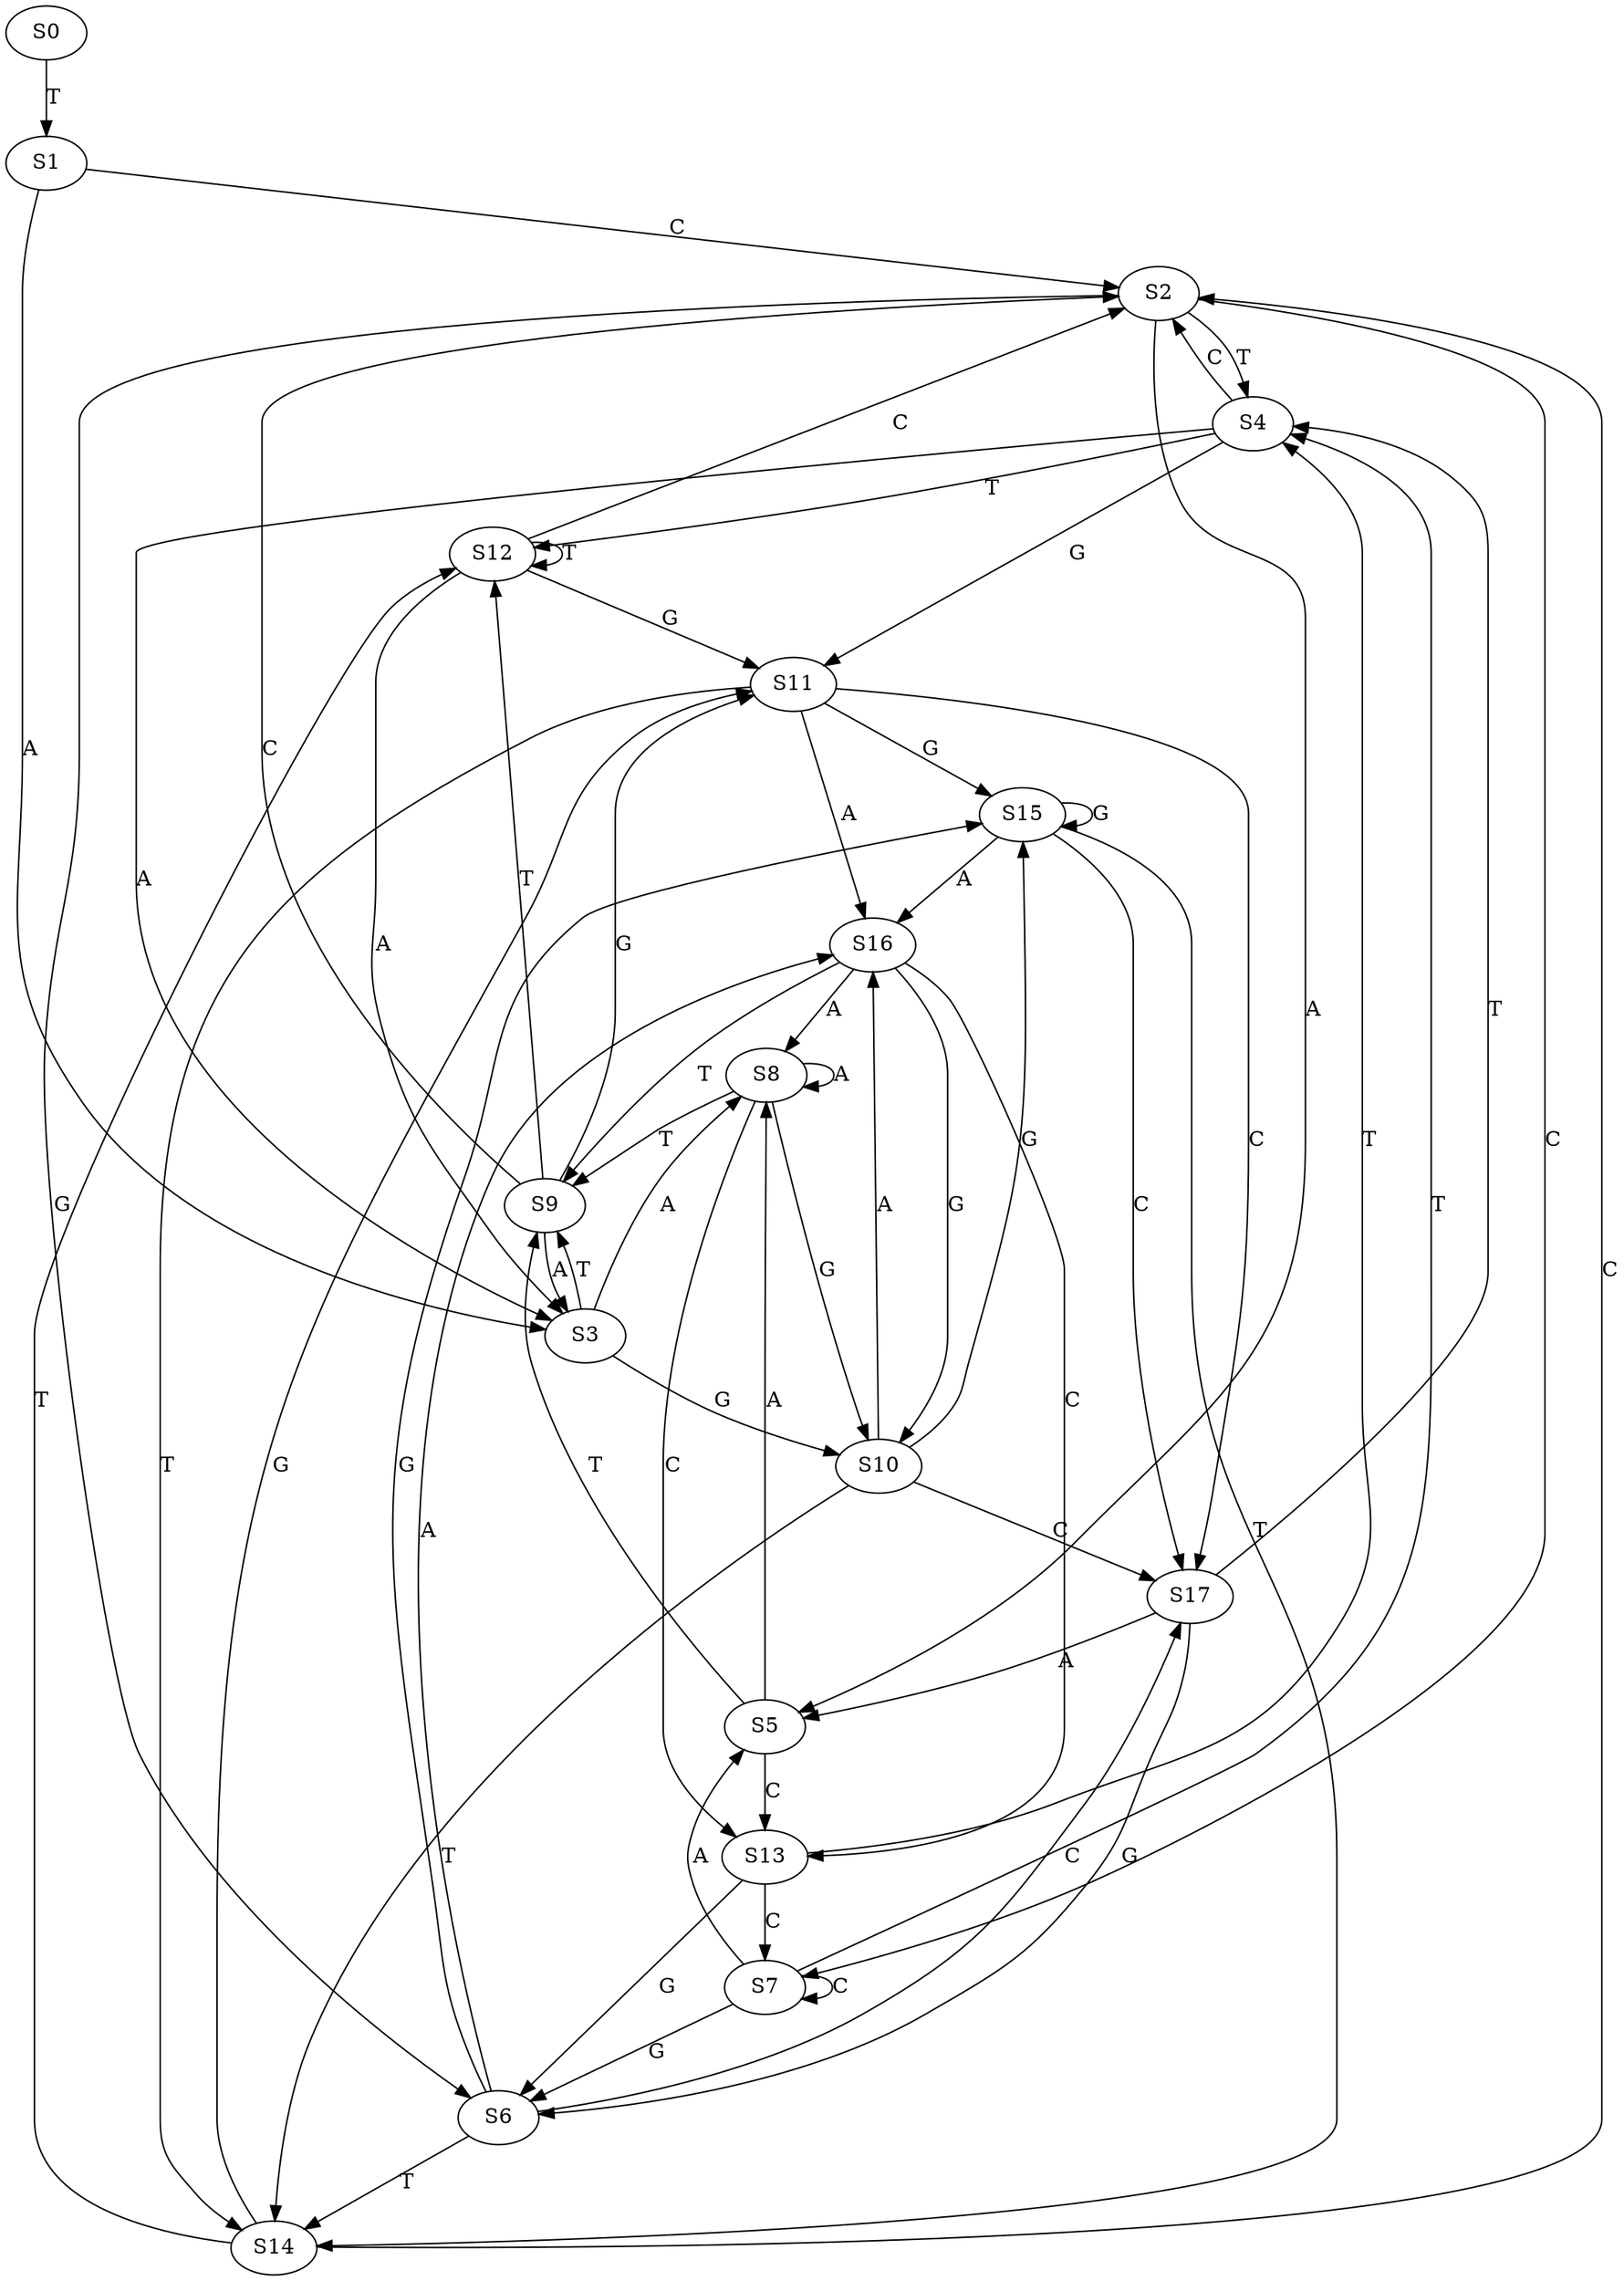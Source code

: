 strict digraph  {
	S0 -> S1 [ label = T ];
	S1 -> S2 [ label = C ];
	S1 -> S3 [ label = A ];
	S2 -> S4 [ label = T ];
	S2 -> S5 [ label = A ];
	S2 -> S6 [ label = G ];
	S2 -> S7 [ label = C ];
	S3 -> S8 [ label = A ];
	S3 -> S9 [ label = T ];
	S3 -> S10 [ label = G ];
	S4 -> S11 [ label = G ];
	S4 -> S2 [ label = C ];
	S4 -> S3 [ label = A ];
	S4 -> S12 [ label = T ];
	S5 -> S8 [ label = A ];
	S5 -> S13 [ label = C ];
	S5 -> S9 [ label = T ];
	S6 -> S14 [ label = T ];
	S6 -> S15 [ label = G ];
	S6 -> S16 [ label = A ];
	S6 -> S17 [ label = C ];
	S7 -> S4 [ label = T ];
	S7 -> S6 [ label = G ];
	S7 -> S7 [ label = C ];
	S7 -> S5 [ label = A ];
	S8 -> S10 [ label = G ];
	S8 -> S9 [ label = T ];
	S8 -> S8 [ label = A ];
	S8 -> S13 [ label = C ];
	S9 -> S3 [ label = A ];
	S9 -> S11 [ label = G ];
	S9 -> S2 [ label = C ];
	S9 -> S12 [ label = T ];
	S10 -> S15 [ label = G ];
	S10 -> S17 [ label = C ];
	S10 -> S14 [ label = T ];
	S10 -> S16 [ label = A ];
	S11 -> S15 [ label = G ];
	S11 -> S14 [ label = T ];
	S11 -> S16 [ label = A ];
	S11 -> S17 [ label = C ];
	S12 -> S2 [ label = C ];
	S12 -> S12 [ label = T ];
	S12 -> S11 [ label = G ];
	S12 -> S3 [ label = A ];
	S13 -> S6 [ label = G ];
	S13 -> S7 [ label = C ];
	S13 -> S4 [ label = T ];
	S14 -> S12 [ label = T ];
	S14 -> S11 [ label = G ];
	S14 -> S2 [ label = C ];
	S15 -> S14 [ label = T ];
	S15 -> S16 [ label = A ];
	S15 -> S15 [ label = G ];
	S15 -> S17 [ label = C ];
	S16 -> S10 [ label = G ];
	S16 -> S9 [ label = T ];
	S16 -> S13 [ label = C ];
	S16 -> S8 [ label = A ];
	S17 -> S6 [ label = G ];
	S17 -> S4 [ label = T ];
	S17 -> S5 [ label = A ];
}
